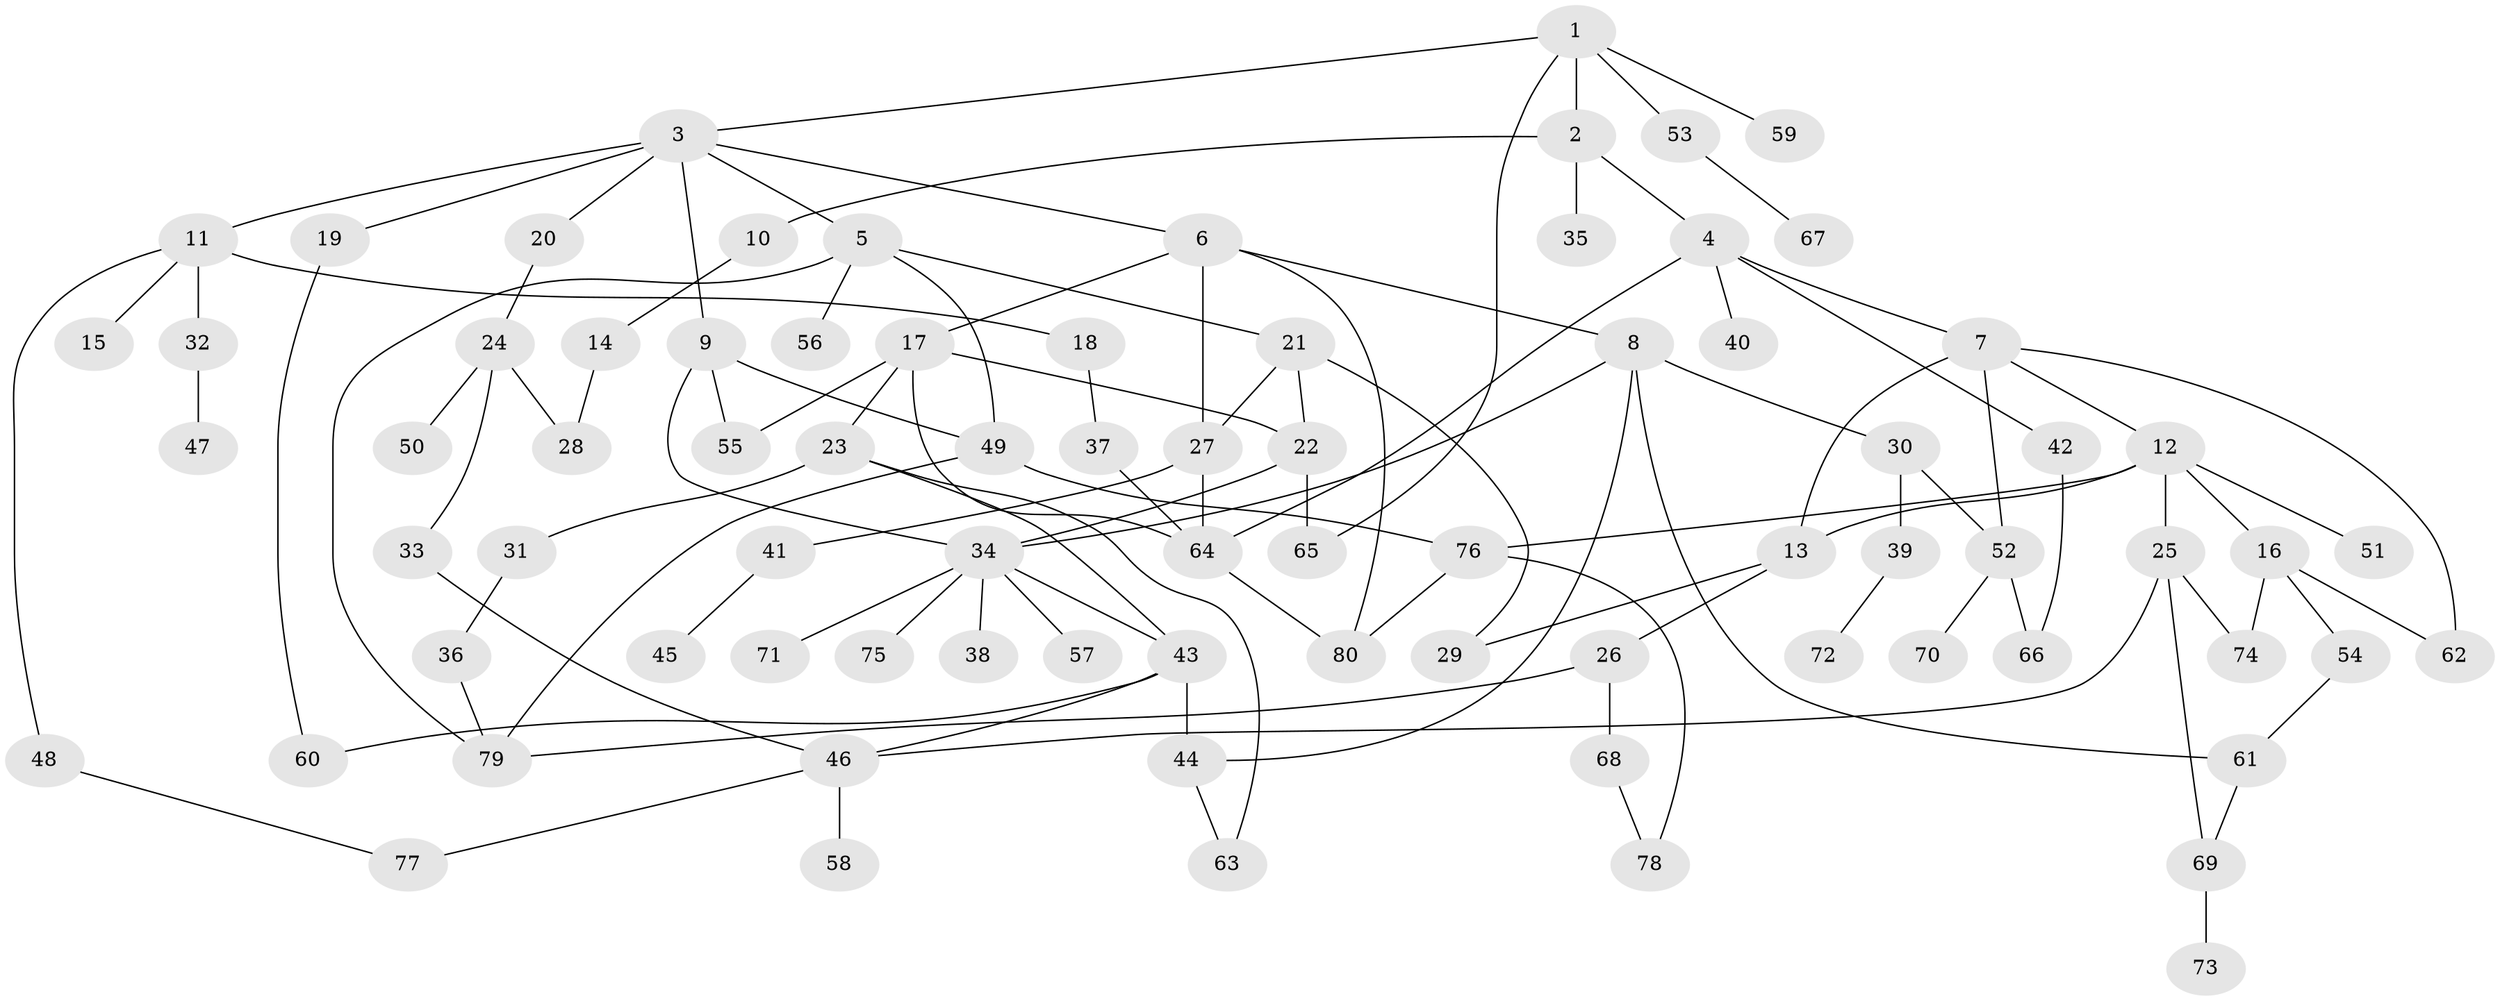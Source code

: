 // Generated by graph-tools (version 1.1) at 2025/49/03/09/25 03:49:26]
// undirected, 80 vertices, 112 edges
graph export_dot {
graph [start="1"]
  node [color=gray90,style=filled];
  1;
  2;
  3;
  4;
  5;
  6;
  7;
  8;
  9;
  10;
  11;
  12;
  13;
  14;
  15;
  16;
  17;
  18;
  19;
  20;
  21;
  22;
  23;
  24;
  25;
  26;
  27;
  28;
  29;
  30;
  31;
  32;
  33;
  34;
  35;
  36;
  37;
  38;
  39;
  40;
  41;
  42;
  43;
  44;
  45;
  46;
  47;
  48;
  49;
  50;
  51;
  52;
  53;
  54;
  55;
  56;
  57;
  58;
  59;
  60;
  61;
  62;
  63;
  64;
  65;
  66;
  67;
  68;
  69;
  70;
  71;
  72;
  73;
  74;
  75;
  76;
  77;
  78;
  79;
  80;
  1 -- 2;
  1 -- 3;
  1 -- 53;
  1 -- 59;
  1 -- 65;
  2 -- 4;
  2 -- 10;
  2 -- 35;
  3 -- 5;
  3 -- 6;
  3 -- 9;
  3 -- 11;
  3 -- 19;
  3 -- 20;
  4 -- 7;
  4 -- 40;
  4 -- 42;
  4 -- 64;
  5 -- 21;
  5 -- 49;
  5 -- 56;
  5 -- 79;
  6 -- 8;
  6 -- 17;
  6 -- 27;
  6 -- 80;
  7 -- 12;
  7 -- 52;
  7 -- 62;
  7 -- 13;
  8 -- 30;
  8 -- 34;
  8 -- 44;
  8 -- 61;
  9 -- 49;
  9 -- 55;
  9 -- 34;
  10 -- 14;
  11 -- 15;
  11 -- 18;
  11 -- 32;
  11 -- 48;
  12 -- 13;
  12 -- 16;
  12 -- 25;
  12 -- 51;
  12 -- 76;
  13 -- 26;
  13 -- 29;
  14 -- 28;
  16 -- 54;
  16 -- 62;
  16 -- 74;
  17 -- 22;
  17 -- 23;
  17 -- 55;
  17 -- 64;
  18 -- 37;
  19 -- 60;
  20 -- 24;
  21 -- 27;
  21 -- 29;
  21 -- 22;
  22 -- 65;
  22 -- 34;
  23 -- 31;
  23 -- 63;
  23 -- 43;
  24 -- 33;
  24 -- 50;
  24 -- 28;
  25 -- 46;
  25 -- 69;
  25 -- 74;
  26 -- 68;
  26 -- 79;
  27 -- 41;
  27 -- 64;
  30 -- 39;
  30 -- 52;
  31 -- 36;
  32 -- 47;
  33 -- 46;
  34 -- 38;
  34 -- 43;
  34 -- 57;
  34 -- 71;
  34 -- 75;
  36 -- 79;
  37 -- 64;
  39 -- 72;
  41 -- 45;
  42 -- 66;
  43 -- 60;
  43 -- 44;
  43 -- 46;
  44 -- 63;
  46 -- 58;
  46 -- 77;
  48 -- 77;
  49 -- 76;
  49 -- 79;
  52 -- 66;
  52 -- 70;
  53 -- 67;
  54 -- 61;
  61 -- 69;
  64 -- 80;
  68 -- 78;
  69 -- 73;
  76 -- 78;
  76 -- 80;
}
